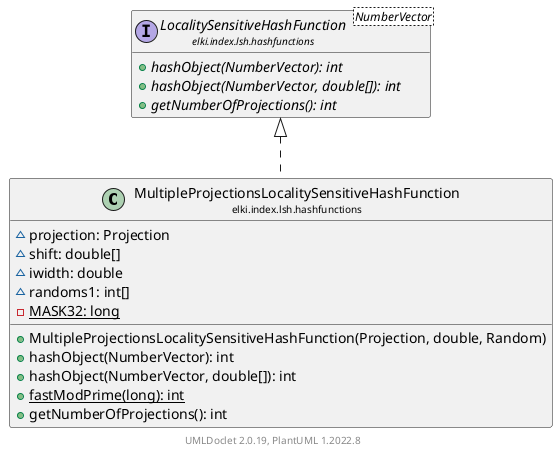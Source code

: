 @startuml
    remove .*\.(Instance|Par|Parameterizer|Factory)$
    set namespaceSeparator none
    hide empty fields
    hide empty methods

    class "<size:14>MultipleProjectionsLocalitySensitiveHashFunction\n<size:10>elki.index.lsh.hashfunctions" as elki.index.lsh.hashfunctions.MultipleProjectionsLocalitySensitiveHashFunction [[MultipleProjectionsLocalitySensitiveHashFunction.html]] {
        ~projection: Projection
        ~shift: double[]
        ~iwidth: double
        ~randoms1: int[]
        {static} -MASK32: long
        +MultipleProjectionsLocalitySensitiveHashFunction(Projection, double, Random)
        +hashObject(NumberVector): int
        +hashObject(NumberVector, double[]): int
        {static} +fastModPrime(long): int
        +getNumberOfProjections(): int
    }

    interface "<size:14>LocalitySensitiveHashFunction\n<size:10>elki.index.lsh.hashfunctions" as elki.index.lsh.hashfunctions.LocalitySensitiveHashFunction<NumberVector> [[LocalitySensitiveHashFunction.html]] {
        {abstract} +hashObject(NumberVector): int
        {abstract} +hashObject(NumberVector, double[]): int
        {abstract} +getNumberOfProjections(): int
    }

    elki.index.lsh.hashfunctions.LocalitySensitiveHashFunction <|.. elki.index.lsh.hashfunctions.MultipleProjectionsLocalitySensitiveHashFunction

    center footer UMLDoclet 2.0.19, PlantUML 1.2022.8
@enduml
